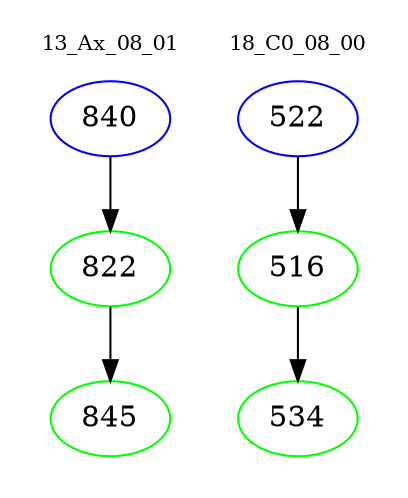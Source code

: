digraph{
subgraph cluster_0 {
color = white
label = "13_Ax_08_01";
fontsize=10;
T0_840 [label="840", color="blue"]
T0_840 -> T0_822 [color="black"]
T0_822 [label="822", color="green"]
T0_822 -> T0_845 [color="black"]
T0_845 [label="845", color="green"]
}
subgraph cluster_1 {
color = white
label = "18_C0_08_00";
fontsize=10;
T1_522 [label="522", color="blue"]
T1_522 -> T1_516 [color="black"]
T1_516 [label="516", color="green"]
T1_516 -> T1_534 [color="black"]
T1_534 [label="534", color="green"]
}
}
